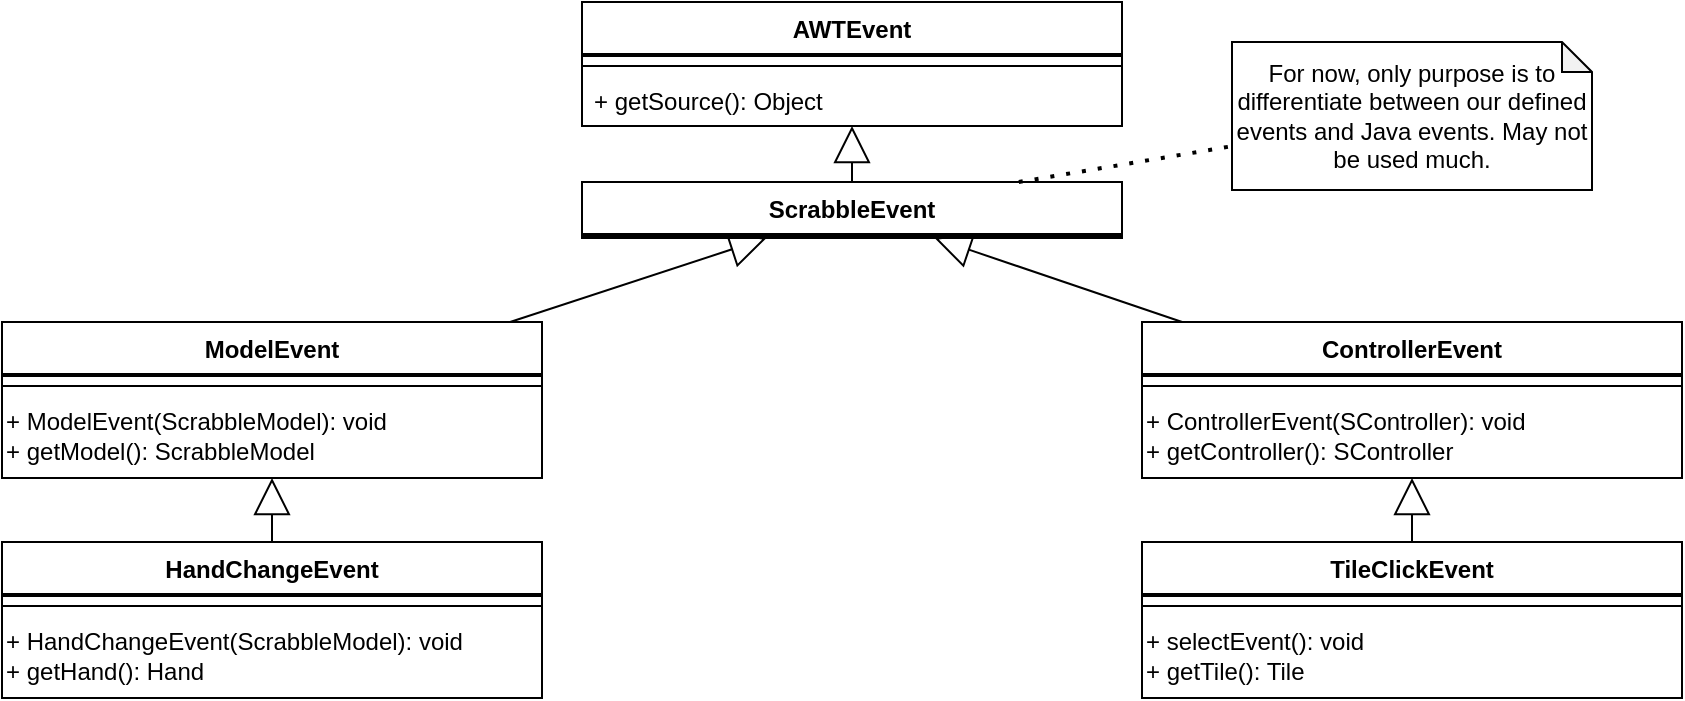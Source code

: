 <mxfile version="15.5.4" type="embed"><diagram id="WGN4KWLR9Hr2ETXDH9Bs" name="Page-1"><mxGraphModel dx="872" dy="295" grid="1" gridSize="10" guides="1" tooltips="1" connect="1" arrows="1" fold="1" page="1" pageScale="1" pageWidth="850" pageHeight="1100" math="0" shadow="0"><root><mxCell id="0"/><mxCell id="1" parent="0"/><mxCell id="2" value="ModelEvent" style="swimlane;fontStyle=1;align=center;verticalAlign=top;childLayout=stackLayout;horizontal=1;startSize=26;horizontalStack=0;resizeParent=1;resizeParentMax=0;resizeLast=0;collapsible=1;marginBottom=0;" parent="1" vertex="1"><mxGeometry y="180" width="270" height="78" as="geometry"/></mxCell><mxCell id="3" value="" style="line;strokeWidth=1;fillColor=none;align=left;verticalAlign=middle;spacingTop=-1;spacingLeft=3;spacingRight=3;rotatable=0;labelPosition=right;points=[];portConstraint=eastwest;" parent="2" vertex="1"><mxGeometry y="26" width="270" height="2" as="geometry"/></mxCell><mxCell id="5" value="" style="line;strokeWidth=1;fillColor=none;align=left;verticalAlign=middle;spacingTop=-1;spacingLeft=3;spacingRight=3;rotatable=0;labelPosition=right;points=[];portConstraint=eastwest;" parent="2" vertex="1"><mxGeometry y="28" width="270" height="8" as="geometry"/></mxCell><mxCell id="6" value="&lt;span&gt;+ ModelEvent(ScrabbleModel): void&lt;br&gt;+ getModel(): ScrabbleModel&lt;br&gt;&lt;/span&gt;" style="text;html=1;strokeColor=none;fillColor=none;align=left;verticalAlign=middle;whiteSpace=wrap;rounded=0;" parent="2" vertex="1"><mxGeometry y="36" width="270" height="42" as="geometry"/></mxCell><mxCell id="7" value="" style="endArrow=block;endSize=16;endFill=0;html=1;rounded=0;" parent="1" source="2" target="23" edge="1"><mxGeometry width="160" relative="1" as="geometry"><mxPoint x="644.5" y="2" as="sourcePoint"/><mxPoint x="370" y="150" as="targetPoint"/></mxGeometry></mxCell><mxCell id="8" value="AWTEvent" style="swimlane;fontStyle=1;align=center;verticalAlign=top;childLayout=stackLayout;horizontal=1;startSize=26;horizontalStack=0;resizeParent=1;resizeParentMax=0;resizeLast=0;collapsible=1;marginBottom=0;" parent="1" vertex="1"><mxGeometry x="290" y="20" width="270" height="62" as="geometry"/></mxCell><mxCell id="9" value="" style="line;strokeWidth=1;fillColor=none;align=left;verticalAlign=middle;spacingTop=-1;spacingLeft=3;spacingRight=3;rotatable=0;labelPosition=right;points=[];portConstraint=eastwest;" parent="8" vertex="1"><mxGeometry y="26" width="270" height="2" as="geometry"/></mxCell><mxCell id="10" value="" style="line;strokeWidth=1;fillColor=none;align=left;verticalAlign=middle;spacingTop=-1;spacingLeft=3;spacingRight=3;rotatable=0;labelPosition=right;points=[];portConstraint=eastwest;" parent="8" vertex="1"><mxGeometry y="28" width="270" height="8" as="geometry"/></mxCell><mxCell id="36" value="+ getSource(): Object" style="text;strokeColor=none;fillColor=none;align=left;verticalAlign=top;spacingLeft=4;spacingRight=4;overflow=hidden;rotatable=0;points=[[0,0.5],[1,0.5]];portConstraint=eastwest;" vertex="1" parent="8"><mxGeometry y="36" width="270" height="26" as="geometry"/></mxCell><mxCell id="11" value="ControllerEvent" style="swimlane;fontStyle=1;align=center;verticalAlign=top;childLayout=stackLayout;horizontal=1;startSize=26;horizontalStack=0;resizeParent=1;resizeParentMax=0;resizeLast=0;collapsible=1;marginBottom=0;" parent="1" vertex="1"><mxGeometry x="570" y="180" width="270" height="78" as="geometry"/></mxCell><mxCell id="12" value="" style="line;strokeWidth=1;fillColor=none;align=left;verticalAlign=middle;spacingTop=-1;spacingLeft=3;spacingRight=3;rotatable=0;labelPosition=right;points=[];portConstraint=eastwest;" parent="11" vertex="1"><mxGeometry y="26" width="270" height="2" as="geometry"/></mxCell><mxCell id="14" value="" style="line;strokeWidth=1;fillColor=none;align=left;verticalAlign=middle;spacingTop=-1;spacingLeft=3;spacingRight=3;rotatable=0;labelPosition=right;points=[];portConstraint=eastwest;" parent="11" vertex="1"><mxGeometry y="28" width="270" height="8" as="geometry"/></mxCell><mxCell id="15" value="&lt;span&gt;+ ControllerEvent(SController): void&lt;br&gt;+ getController(): SController&lt;br&gt;&lt;/span&gt;" style="text;html=1;strokeColor=none;fillColor=none;align=left;verticalAlign=middle;whiteSpace=wrap;rounded=0;" parent="11" vertex="1"><mxGeometry y="36" width="270" height="42" as="geometry"/></mxCell><mxCell id="16" value="" style="endArrow=block;endSize=16;endFill=0;html=1;rounded=0;" parent="1" source="11" target="23" edge="1"><mxGeometry width="160" relative="1" as="geometry"><mxPoint x="308.529" y="220" as="sourcePoint"/><mxPoint x="460" y="150" as="targetPoint"/></mxGeometry></mxCell><mxCell id="17" value="TileClickEvent" style="swimlane;fontStyle=1;align=center;verticalAlign=top;childLayout=stackLayout;horizontal=1;startSize=26;horizontalStack=0;resizeParent=1;resizeParentMax=0;resizeLast=0;collapsible=1;marginBottom=0;" parent="1" vertex="1"><mxGeometry x="570" y="290" width="270" height="78" as="geometry"/></mxCell><mxCell id="18" value="" style="line;strokeWidth=1;fillColor=none;align=left;verticalAlign=middle;spacingTop=-1;spacingLeft=3;spacingRight=3;rotatable=0;labelPosition=right;points=[];portConstraint=eastwest;" parent="17" vertex="1"><mxGeometry y="26" width="270" height="2" as="geometry"/></mxCell><mxCell id="20" value="" style="line;strokeWidth=1;fillColor=none;align=left;verticalAlign=middle;spacingTop=-1;spacingLeft=3;spacingRight=3;rotatable=0;labelPosition=right;points=[];portConstraint=eastwest;" parent="17" vertex="1"><mxGeometry y="28" width="270" height="8" as="geometry"/></mxCell><mxCell id="21" value="&lt;span&gt;+ selectEvent(): void&lt;br&gt;+ getTile(): Tile&lt;br&gt;&lt;/span&gt;" style="text;html=1;strokeColor=none;fillColor=none;align=left;verticalAlign=middle;whiteSpace=wrap;rounded=0;" parent="17" vertex="1"><mxGeometry y="36" width="270" height="42" as="geometry"/></mxCell><mxCell id="22" value="" style="endArrow=block;endSize=16;endFill=0;html=1;rounded=0;" parent="1" source="17" target="11" edge="1"><mxGeometry width="160" relative="1" as="geometry"><mxPoint x="511.863" y="220" as="sourcePoint"/><mxPoint x="448.529" y="186" as="targetPoint"/></mxGeometry></mxCell><mxCell id="23" value="ScrabbleEvent" style="swimlane;fontStyle=1;align=center;verticalAlign=top;childLayout=stackLayout;horizontal=1;startSize=26;horizontalStack=0;resizeParent=1;resizeParentMax=0;resizeLast=0;collapsible=1;marginBottom=0;" parent="1" vertex="1"><mxGeometry x="290" y="110" width="270" height="28" as="geometry"/></mxCell><mxCell id="24" value="" style="line;strokeWidth=1;fillColor=none;align=left;verticalAlign=middle;spacingTop=-1;spacingLeft=3;spacingRight=3;rotatable=0;labelPosition=right;points=[];portConstraint=eastwest;" parent="23" vertex="1"><mxGeometry y="26" width="270" height="2" as="geometry"/></mxCell><mxCell id="26" value="" style="endArrow=block;endSize=16;endFill=0;html=1;rounded=0;" parent="1" source="23" target="8" edge="1"><mxGeometry width="160" relative="1" as="geometry"><mxPoint x="294.211" y="220" as="sourcePoint"/><mxPoint x="393.684" y="136" as="targetPoint"/></mxGeometry></mxCell><mxCell id="27" value="For now, only purpose is to differentiate between our defined events and Java events. May not be used much." style="shape=note;whiteSpace=wrap;html=1;backgroundOutline=1;darkOpacity=0.05;size=15;" parent="1" vertex="1"><mxGeometry x="615" y="40" width="180" height="74" as="geometry"/></mxCell><mxCell id="28" value="" style="endArrow=none;dashed=1;html=1;dashPattern=1 3;strokeWidth=2;rounded=0;" parent="1" source="23" target="27" edge="1"><mxGeometry width="50" height="50" relative="1" as="geometry"><mxPoint x="430" y="180" as="sourcePoint"/><mxPoint x="480" y="130" as="targetPoint"/></mxGeometry></mxCell><mxCell id="29" value="HandChangeEvent" style="swimlane;fontStyle=1;align=center;verticalAlign=top;childLayout=stackLayout;horizontal=1;startSize=26;horizontalStack=0;resizeParent=1;resizeParentMax=0;resizeLast=0;collapsible=1;marginBottom=0;" parent="1" vertex="1"><mxGeometry y="290" width="270" height="78" as="geometry"/></mxCell><mxCell id="30" value="" style="line;strokeWidth=1;fillColor=none;align=left;verticalAlign=middle;spacingTop=-1;spacingLeft=3;spacingRight=3;rotatable=0;labelPosition=right;points=[];portConstraint=eastwest;" parent="29" vertex="1"><mxGeometry y="26" width="270" height="2" as="geometry"/></mxCell><mxCell id="32" value="" style="line;strokeWidth=1;fillColor=none;align=left;verticalAlign=middle;spacingTop=-1;spacingLeft=3;spacingRight=3;rotatable=0;labelPosition=right;points=[];portConstraint=eastwest;" parent="29" vertex="1"><mxGeometry y="28" width="270" height="8" as="geometry"/></mxCell><mxCell id="33" value="&lt;span&gt;+ HandChangeEvent(ScrabbleModel): void&lt;br&gt;+ getHand(): Hand&lt;br&gt;&lt;/span&gt;" style="text;html=1;strokeColor=none;fillColor=none;align=left;verticalAlign=middle;whiteSpace=wrap;rounded=0;" parent="29" vertex="1"><mxGeometry y="36" width="270" height="42" as="geometry"/></mxCell><mxCell id="34" value="" style="endArrow=block;endSize=16;endFill=0;html=1;rounded=0;" parent="1" source="29" target="2" edge="1"><mxGeometry width="160" relative="1" as="geometry"><mxPoint x="280" y="172.517" as="sourcePoint"/><mxPoint x="383.824" y="136" as="targetPoint"/></mxGeometry></mxCell></root></mxGraphModel></diagram></mxfile>